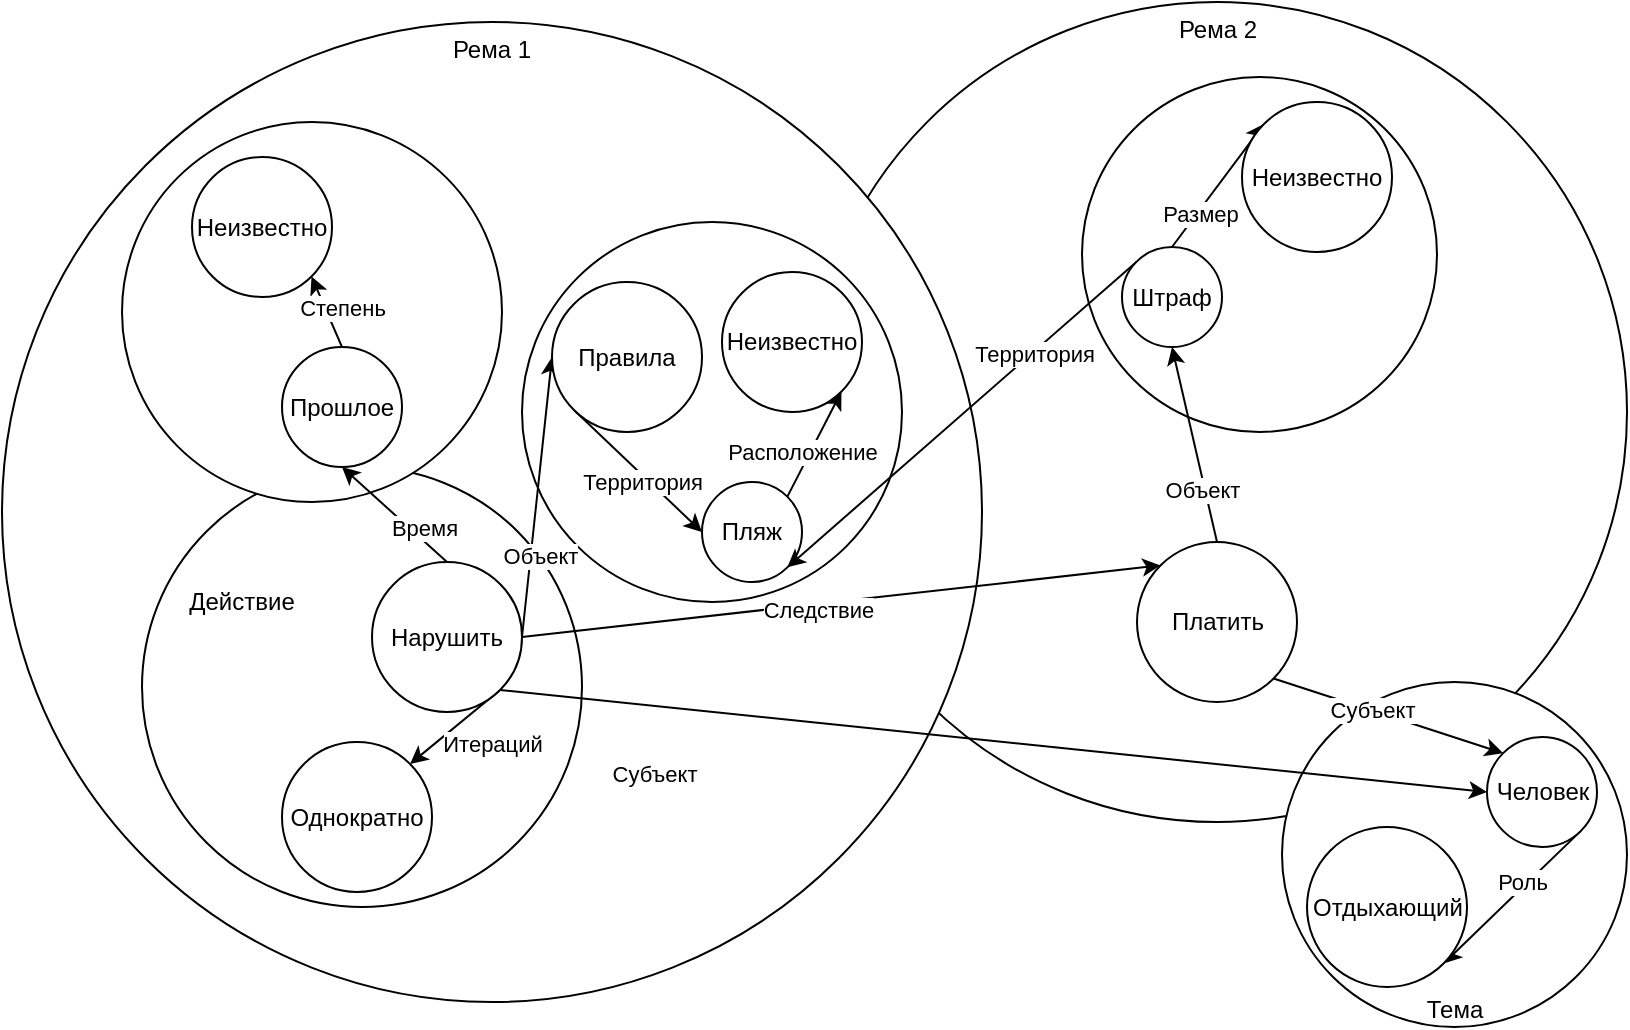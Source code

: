 <mxfile version="13.1.5" type="github">
  <diagram id="GbTZ_QaD-Nzlnn6_boQo" name="Page-1">
    <mxGraphModel dx="1564" dy="874" grid="1" gridSize="10" guides="1" tooltips="1" connect="1" arrows="1" fold="1" page="1" pageScale="1" pageWidth="1169" pageHeight="827" math="0" shadow="0">
      <root>
        <mxCell id="0" />
        <mxCell id="1" parent="0" />
        <mxCell id="iQ3n8lxEj6LGheuYQFnw-1" value="Рема 2" style="ellipse;whiteSpace=wrap;html=1;aspect=fixed;verticalAlign=top;" vertex="1" parent="1">
          <mxGeometry x="602.5" y="120" width="410" height="410" as="geometry" />
        </mxCell>
        <mxCell id="iQ3n8lxEj6LGheuYQFnw-9" value="" style="ellipse;whiteSpace=wrap;html=1;aspect=fixed;" vertex="1" parent="1">
          <mxGeometry x="740" y="157.5" width="177.5" height="177.5" as="geometry" />
        </mxCell>
        <mxCell id="WhjTUCaELtUEvIj31jTc-45" value="Рема 1" style="ellipse;whiteSpace=wrap;html=1;aspect=fixed;verticalAlign=top;" parent="1" vertex="1">
          <mxGeometry x="200" y="130" width="490" height="490" as="geometry" />
        </mxCell>
        <mxCell id="WhjTUCaELtUEvIj31jTc-44" value="" style="ellipse;whiteSpace=wrap;html=1;aspect=fixed;" parent="1" vertex="1">
          <mxGeometry x="270" y="352.5" width="220" height="220" as="geometry" />
        </mxCell>
        <mxCell id="WhjTUCaELtUEvIj31jTc-43" value="" style="ellipse;whiteSpace=wrap;html=1;aspect=fixed;" parent="1" vertex="1">
          <mxGeometry x="460" y="230" width="190" height="190" as="geometry" />
        </mxCell>
        <mxCell id="WhjTUCaELtUEvIj31jTc-40" value="" style="ellipse;whiteSpace=wrap;html=1;aspect=fixed;" parent="1" vertex="1">
          <mxGeometry x="260" y="180" width="190" height="190" as="geometry" />
        </mxCell>
        <mxCell id="WhjTUCaELtUEvIj31jTc-39" value="Тема" style="ellipse;whiteSpace=wrap;html=1;aspect=fixed;verticalAlign=bottom;" parent="1" vertex="1">
          <mxGeometry x="840" y="460" width="172.5" height="172.5" as="geometry" />
        </mxCell>
        <mxCell id="WhjTUCaELtUEvIj31jTc-49" style="edgeStyle=none;rounded=0;orthogonalLoop=1;jettySize=auto;html=1;exitX=1;exitY=1;exitDx=0;exitDy=0;entryX=1;entryY=1;entryDx=0;entryDy=0;" parent="1" source="WhjTUCaELtUEvIj31jTc-5" target="WhjTUCaELtUEvIj31jTc-48" edge="1">
          <mxGeometry relative="1" as="geometry" />
        </mxCell>
        <mxCell id="WhjTUCaELtUEvIj31jTc-50" value="Роль" style="edgeLabel;html=1;align=center;verticalAlign=middle;resizable=0;points=[];" parent="WhjTUCaELtUEvIj31jTc-49" vertex="1" connectable="0">
          <mxGeometry x="0.317" y="-1" relative="1" as="geometry">
            <mxPoint x="16" y="-18" as="offset" />
          </mxGeometry>
        </mxCell>
        <mxCell id="WhjTUCaELtUEvIj31jTc-5" value="Человек" style="ellipse;whiteSpace=wrap;html=1;aspect=fixed;" parent="1" vertex="1">
          <mxGeometry x="942.5" y="487.5" width="55" height="55" as="geometry" />
        </mxCell>
        <mxCell id="WhjTUCaELtUEvIj31jTc-9" value="Однократно" style="ellipse;whiteSpace=wrap;html=1;aspect=fixed;" parent="1" vertex="1">
          <mxGeometry x="340" y="490" width="75" height="75" as="geometry" />
        </mxCell>
        <mxCell id="WhjTUCaELtUEvIj31jTc-15" style="edgeStyle=none;rounded=0;orthogonalLoop=1;jettySize=auto;html=1;exitX=1;exitY=0.5;exitDx=0;exitDy=0;entryX=0;entryY=0.5;entryDx=0;entryDy=0;" parent="1" source="WhjTUCaELtUEvIj31jTc-12" target="WhjTUCaELtUEvIj31jTc-14" edge="1">
          <mxGeometry relative="1" as="geometry" />
        </mxCell>
        <mxCell id="WhjTUCaELtUEvIj31jTc-16" value="Объект" style="edgeLabel;html=1;align=center;verticalAlign=middle;resizable=0;points=[];" parent="WhjTUCaELtUEvIj31jTc-15" vertex="1" connectable="0">
          <mxGeometry x="-0.466" y="3" relative="1" as="geometry">
            <mxPoint x="8.14" y="-2.68" as="offset" />
          </mxGeometry>
        </mxCell>
        <mxCell id="WhjTUCaELtUEvIj31jTc-17" style="edgeStyle=none;rounded=0;orthogonalLoop=1;jettySize=auto;html=1;exitX=1;exitY=1;exitDx=0;exitDy=0;entryX=0;entryY=0.5;entryDx=0;entryDy=0;" parent="1" source="WhjTUCaELtUEvIj31jTc-12" target="WhjTUCaELtUEvIj31jTc-5" edge="1">
          <mxGeometry relative="1" as="geometry">
            <mxPoint x="80" y="490" as="targetPoint" />
          </mxGeometry>
        </mxCell>
        <mxCell id="WhjTUCaELtUEvIj31jTc-18" value="Субъект" style="edgeLabel;html=1;align=center;verticalAlign=middle;resizable=0;points=[];" parent="WhjTUCaELtUEvIj31jTc-17" vertex="1" connectable="0">
          <mxGeometry x="-0.247" y="3" relative="1" as="geometry">
            <mxPoint x="-109.21" y="25.14" as="offset" />
          </mxGeometry>
        </mxCell>
        <mxCell id="WhjTUCaELtUEvIj31jTc-25" style="edgeStyle=none;rounded=0;orthogonalLoop=1;jettySize=auto;html=1;exitX=1;exitY=1;exitDx=0;exitDy=0;entryX=1;entryY=0;entryDx=0;entryDy=0;" parent="1" source="WhjTUCaELtUEvIj31jTc-12" target="WhjTUCaELtUEvIj31jTc-9" edge="1">
          <mxGeometry relative="1" as="geometry" />
        </mxCell>
        <mxCell id="WhjTUCaELtUEvIj31jTc-26" value="Итераций" style="edgeLabel;html=1;align=center;verticalAlign=middle;resizable=0;points=[];" parent="WhjTUCaELtUEvIj31jTc-25" vertex="1" connectable="0">
          <mxGeometry x="-0.476" y="3" relative="1" as="geometry">
            <mxPoint x="5.67" y="14.14" as="offset" />
          </mxGeometry>
        </mxCell>
        <mxCell id="WhjTUCaELtUEvIj31jTc-41" style="edgeStyle=none;rounded=0;orthogonalLoop=1;jettySize=auto;html=1;exitX=0.5;exitY=0;exitDx=0;exitDy=0;entryX=0.5;entryY=1;entryDx=0;entryDy=0;" parent="1" source="WhjTUCaELtUEvIj31jTc-12" target="WhjTUCaELtUEvIj31jTc-28" edge="1">
          <mxGeometry relative="1" as="geometry" />
        </mxCell>
        <mxCell id="WhjTUCaELtUEvIj31jTc-42" value="Время" style="edgeLabel;html=1;align=center;verticalAlign=middle;resizable=0;points=[];" parent="WhjTUCaELtUEvIj31jTc-41" vertex="1" connectable="0">
          <mxGeometry x="-0.527" relative="1" as="geometry">
            <mxPoint x="0.78" y="-6.63" as="offset" />
          </mxGeometry>
        </mxCell>
        <mxCell id="WhjTUCaELtUEvIj31jTc-12" value="Нарушить" style="ellipse;whiteSpace=wrap;html=1;aspect=fixed;" parent="1" vertex="1">
          <mxGeometry x="385" y="400" width="75" height="75" as="geometry" />
        </mxCell>
        <mxCell id="WhjTUCaELtUEvIj31jTc-23" style="edgeStyle=none;rounded=0;orthogonalLoop=1;jettySize=auto;html=1;exitX=0;exitY=1;exitDx=0;exitDy=0;entryX=0;entryY=0.5;entryDx=0;entryDy=0;" parent="1" source="WhjTUCaELtUEvIj31jTc-14" target="WhjTUCaELtUEvIj31jTc-22" edge="1">
          <mxGeometry relative="1" as="geometry" />
        </mxCell>
        <mxCell id="WhjTUCaELtUEvIj31jTc-24" value="Территория" style="edgeLabel;html=1;align=center;verticalAlign=middle;resizable=0;points=[];" parent="WhjTUCaELtUEvIj31jTc-23" vertex="1" connectable="0">
          <mxGeometry x="-0.502" y="3" relative="1" as="geometry">
            <mxPoint x="16.02" y="22.98" as="offset" />
          </mxGeometry>
        </mxCell>
        <mxCell id="WhjTUCaELtUEvIj31jTc-14" value="Правила" style="ellipse;whiteSpace=wrap;html=1;aspect=fixed;" parent="1" vertex="1">
          <mxGeometry x="475" y="260" width="75" height="75" as="geometry" />
        </mxCell>
        <mxCell id="WhjTUCaELtUEvIj31jTc-36" style="edgeStyle=none;rounded=0;orthogonalLoop=1;jettySize=auto;html=1;exitX=1;exitY=0;exitDx=0;exitDy=0;entryX=1;entryY=1;entryDx=0;entryDy=0;" parent="1" source="WhjTUCaELtUEvIj31jTc-22" target="WhjTUCaELtUEvIj31jTc-35" edge="1">
          <mxGeometry relative="1" as="geometry" />
        </mxCell>
        <mxCell id="WhjTUCaELtUEvIj31jTc-37" value="Расположение" style="edgeLabel;html=1;align=center;verticalAlign=middle;resizable=0;points=[];" parent="WhjTUCaELtUEvIj31jTc-36" vertex="1" connectable="0">
          <mxGeometry x="-0.486" relative="1" as="geometry">
            <mxPoint x="0.46" y="-8.92" as="offset" />
          </mxGeometry>
        </mxCell>
        <mxCell id="WhjTUCaELtUEvIj31jTc-22" value="Пляж" style="ellipse;whiteSpace=wrap;html=1;aspect=fixed;" parent="1" vertex="1">
          <mxGeometry x="550" y="360" width="50" height="50" as="geometry" />
        </mxCell>
        <mxCell id="WhjTUCaELtUEvIj31jTc-33" style="edgeStyle=none;rounded=0;orthogonalLoop=1;jettySize=auto;html=1;exitX=0.5;exitY=0;exitDx=0;exitDy=0;entryX=1;entryY=1;entryDx=0;entryDy=0;" parent="1" source="WhjTUCaELtUEvIj31jTc-28" target="WhjTUCaELtUEvIj31jTc-32" edge="1">
          <mxGeometry relative="1" as="geometry" />
        </mxCell>
        <mxCell id="WhjTUCaELtUEvIj31jTc-34" value="Степень" style="edgeLabel;html=1;align=center;verticalAlign=middle;resizable=0;points=[];" parent="WhjTUCaELtUEvIj31jTc-33" vertex="1" connectable="0">
          <mxGeometry x="0.496" y="-4" relative="1" as="geometry">
            <mxPoint x="7.84" y="8.2" as="offset" />
          </mxGeometry>
        </mxCell>
        <mxCell id="WhjTUCaELtUEvIj31jTc-28" value="Прошлое" style="ellipse;whiteSpace=wrap;html=1;aspect=fixed;" parent="1" vertex="1">
          <mxGeometry x="340" y="292.5" width="60" height="60" as="geometry" />
        </mxCell>
        <mxCell id="WhjTUCaELtUEvIj31jTc-32" value="Неизвестно" style="ellipse;whiteSpace=wrap;html=1;aspect=fixed;" parent="1" vertex="1">
          <mxGeometry x="295" y="197.5" width="70" height="70" as="geometry" />
        </mxCell>
        <mxCell id="WhjTUCaELtUEvIj31jTc-35" value="Неизвестно" style="ellipse;whiteSpace=wrap;html=1;aspect=fixed;" parent="1" vertex="1">
          <mxGeometry x="560" y="255" width="70" height="70" as="geometry" />
        </mxCell>
        <mxCell id="WhjTUCaELtUEvIj31jTc-46" value="Действие" style="text;html=1;strokeColor=none;fillColor=none;align=center;verticalAlign=middle;whiteSpace=wrap;rounded=0;" parent="1" vertex="1">
          <mxGeometry x="300" y="410" width="40" height="20" as="geometry" />
        </mxCell>
        <mxCell id="WhjTUCaELtUEvIj31jTc-48" value="Отдыхающий" style="ellipse;whiteSpace=wrap;html=1;aspect=fixed;" parent="1" vertex="1">
          <mxGeometry x="852.5" y="532.5" width="80" height="80" as="geometry" />
        </mxCell>
        <mxCell id="iQ3n8lxEj6LGheuYQFnw-6" style="edgeStyle=none;rounded=0;orthogonalLoop=1;jettySize=auto;html=1;exitX=0;exitY=0;exitDx=0;exitDy=0;entryX=1;entryY=1;entryDx=0;entryDy=0;" edge="1" parent="1" source="iQ3n8lxEj6LGheuYQFnw-2" target="WhjTUCaELtUEvIj31jTc-22">
          <mxGeometry relative="1" as="geometry" />
        </mxCell>
        <mxCell id="iQ3n8lxEj6LGheuYQFnw-7" value="Территория" style="edgeLabel;html=1;align=center;verticalAlign=middle;resizable=0;points=[];" vertex="1" connectable="0" parent="iQ3n8lxEj6LGheuYQFnw-6">
          <mxGeometry x="-0.403" relative="1" as="geometry">
            <mxPoint x="1" as="offset" />
          </mxGeometry>
        </mxCell>
        <mxCell id="iQ3n8lxEj6LGheuYQFnw-10" style="edgeStyle=none;rounded=0;orthogonalLoop=1;jettySize=auto;html=1;exitX=0.5;exitY=0;exitDx=0;exitDy=0;entryX=0;entryY=0;entryDx=0;entryDy=0;" edge="1" parent="1" source="iQ3n8lxEj6LGheuYQFnw-2" target="iQ3n8lxEj6LGheuYQFnw-8">
          <mxGeometry relative="1" as="geometry" />
        </mxCell>
        <mxCell id="iQ3n8lxEj6LGheuYQFnw-11" value="Размер" style="edgeLabel;html=1;align=center;verticalAlign=middle;resizable=0;points=[];" vertex="1" connectable="0" parent="iQ3n8lxEj6LGheuYQFnw-10">
          <mxGeometry x="-0.439" y="-1" relative="1" as="geometry">
            <mxPoint as="offset" />
          </mxGeometry>
        </mxCell>
        <mxCell id="iQ3n8lxEj6LGheuYQFnw-2" value="Штраф" style="ellipse;whiteSpace=wrap;html=1;aspect=fixed;" vertex="1" parent="1">
          <mxGeometry x="760" y="242.5" width="50" height="50" as="geometry" />
        </mxCell>
        <mxCell id="iQ3n8lxEj6LGheuYQFnw-3" style="rounded=0;orthogonalLoop=1;jettySize=auto;html=1;exitX=1;exitY=0.5;exitDx=0;exitDy=0;entryX=0;entryY=0;entryDx=0;entryDy=0;" edge="1" parent="1" source="WhjTUCaELtUEvIj31jTc-12" target="iQ3n8lxEj6LGheuYQFnw-12">
          <mxGeometry relative="1" as="geometry" />
        </mxCell>
        <mxCell id="iQ3n8lxEj6LGheuYQFnw-4" value="Следствие" style="edgeLabel;html=1;align=center;verticalAlign=middle;resizable=0;points=[];" vertex="1" connectable="0" parent="iQ3n8lxEj6LGheuYQFnw-3">
          <mxGeometry x="-0.078" y="-3" relative="1" as="geometry">
            <mxPoint as="offset" />
          </mxGeometry>
        </mxCell>
        <mxCell id="iQ3n8lxEj6LGheuYQFnw-8" value="Неизвестно" style="ellipse;whiteSpace=wrap;html=1;aspect=fixed;" vertex="1" parent="1">
          <mxGeometry x="820" y="170" width="75" height="75" as="geometry" />
        </mxCell>
        <mxCell id="iQ3n8lxEj6LGheuYQFnw-13" style="edgeStyle=none;rounded=0;orthogonalLoop=1;jettySize=auto;html=1;exitX=0.5;exitY=0;exitDx=0;exitDy=0;entryX=0.5;entryY=1;entryDx=0;entryDy=0;" edge="1" parent="1" source="iQ3n8lxEj6LGheuYQFnw-12" target="iQ3n8lxEj6LGheuYQFnw-2">
          <mxGeometry relative="1" as="geometry" />
        </mxCell>
        <mxCell id="iQ3n8lxEj6LGheuYQFnw-14" value="Объект" style="edgeLabel;html=1;align=center;verticalAlign=middle;resizable=0;points=[];" vertex="1" connectable="0" parent="iQ3n8lxEj6LGheuYQFnw-13">
          <mxGeometry x="-0.458" y="2" relative="1" as="geometry">
            <mxPoint as="offset" />
          </mxGeometry>
        </mxCell>
        <mxCell id="iQ3n8lxEj6LGheuYQFnw-15" style="edgeStyle=none;rounded=0;orthogonalLoop=1;jettySize=auto;html=1;exitX=1;exitY=1;exitDx=0;exitDy=0;entryX=0;entryY=0;entryDx=0;entryDy=0;" edge="1" parent="1" source="iQ3n8lxEj6LGheuYQFnw-12" target="WhjTUCaELtUEvIj31jTc-5">
          <mxGeometry relative="1" as="geometry">
            <Array as="points" />
          </mxGeometry>
        </mxCell>
        <mxCell id="iQ3n8lxEj6LGheuYQFnw-16" value="Субъект" style="edgeLabel;html=1;align=center;verticalAlign=middle;resizable=0;points=[];" vertex="1" connectable="0" parent="iQ3n8lxEj6LGheuYQFnw-15">
          <mxGeometry x="-0.15" relative="1" as="geometry">
            <mxPoint as="offset" />
          </mxGeometry>
        </mxCell>
        <mxCell id="iQ3n8lxEj6LGheuYQFnw-12" value="Платить" style="ellipse;whiteSpace=wrap;html=1;aspect=fixed;" vertex="1" parent="1">
          <mxGeometry x="767.5" y="390" width="80" height="80" as="geometry" />
        </mxCell>
      </root>
    </mxGraphModel>
  </diagram>
</mxfile>

